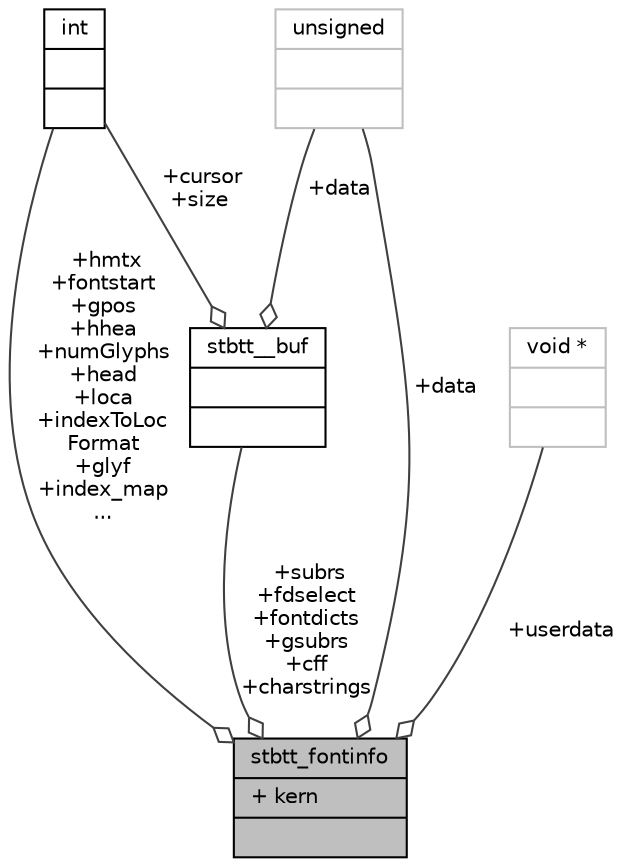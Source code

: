 digraph "stbtt_fontinfo"
{
 // INTERACTIVE_SVG=YES
  bgcolor="transparent";
  edge [fontname="Helvetica",fontsize="10",labelfontname="Helvetica",labelfontsize="10"];
  node [fontname="Helvetica",fontsize="10",shape=record];
  Node1 [label="{stbtt_fontinfo\n|+ kern\l|}",height=0.2,width=0.4,color="black", fillcolor="grey75", style="filled" fontcolor="black"];
  Node2 -> Node1 [color="grey25",fontsize="10",style="solid",label=" +hmtx\n+fontstart\n+gpos\n+hhea\n+numGlyphs\n+head\n+loca\n+indexToLoc\lFormat\n+glyf\n+index_map\n..." ,arrowhead="odiamond",fontname="Helvetica"];
  Node2 [label="{int\n||}",height=0.2,width=0.4,color="black",URL="$d1/da0/classint.html"];
  Node3 -> Node1 [color="grey25",fontsize="10",style="solid",label=" +subrs\n+fdselect\n+fontdicts\n+gsubrs\n+cff\n+charstrings" ,arrowhead="odiamond",fontname="Helvetica"];
  Node3 [label="{stbtt__buf\n||}",height=0.2,width=0.4,color="black",URL="$dd/d25/structstbtt____buf.html"];
  Node2 -> Node3 [color="grey25",fontsize="10",style="solid",label=" +cursor\n+size" ,arrowhead="odiamond",fontname="Helvetica"];
  Node4 -> Node3 [color="grey25",fontsize="10",style="solid",label=" +data" ,arrowhead="odiamond",fontname="Helvetica"];
  Node4 [label="{unsigned\n||}",height=0.2,width=0.4,color="grey75"];
  Node4 -> Node1 [color="grey25",fontsize="10",style="solid",label=" +data" ,arrowhead="odiamond",fontname="Helvetica"];
  Node5 -> Node1 [color="grey25",fontsize="10",style="solid",label=" +userdata" ,arrowhead="odiamond",fontname="Helvetica"];
  Node5 [label="{void *\n||}",height=0.2,width=0.4,color="grey75"];
}
